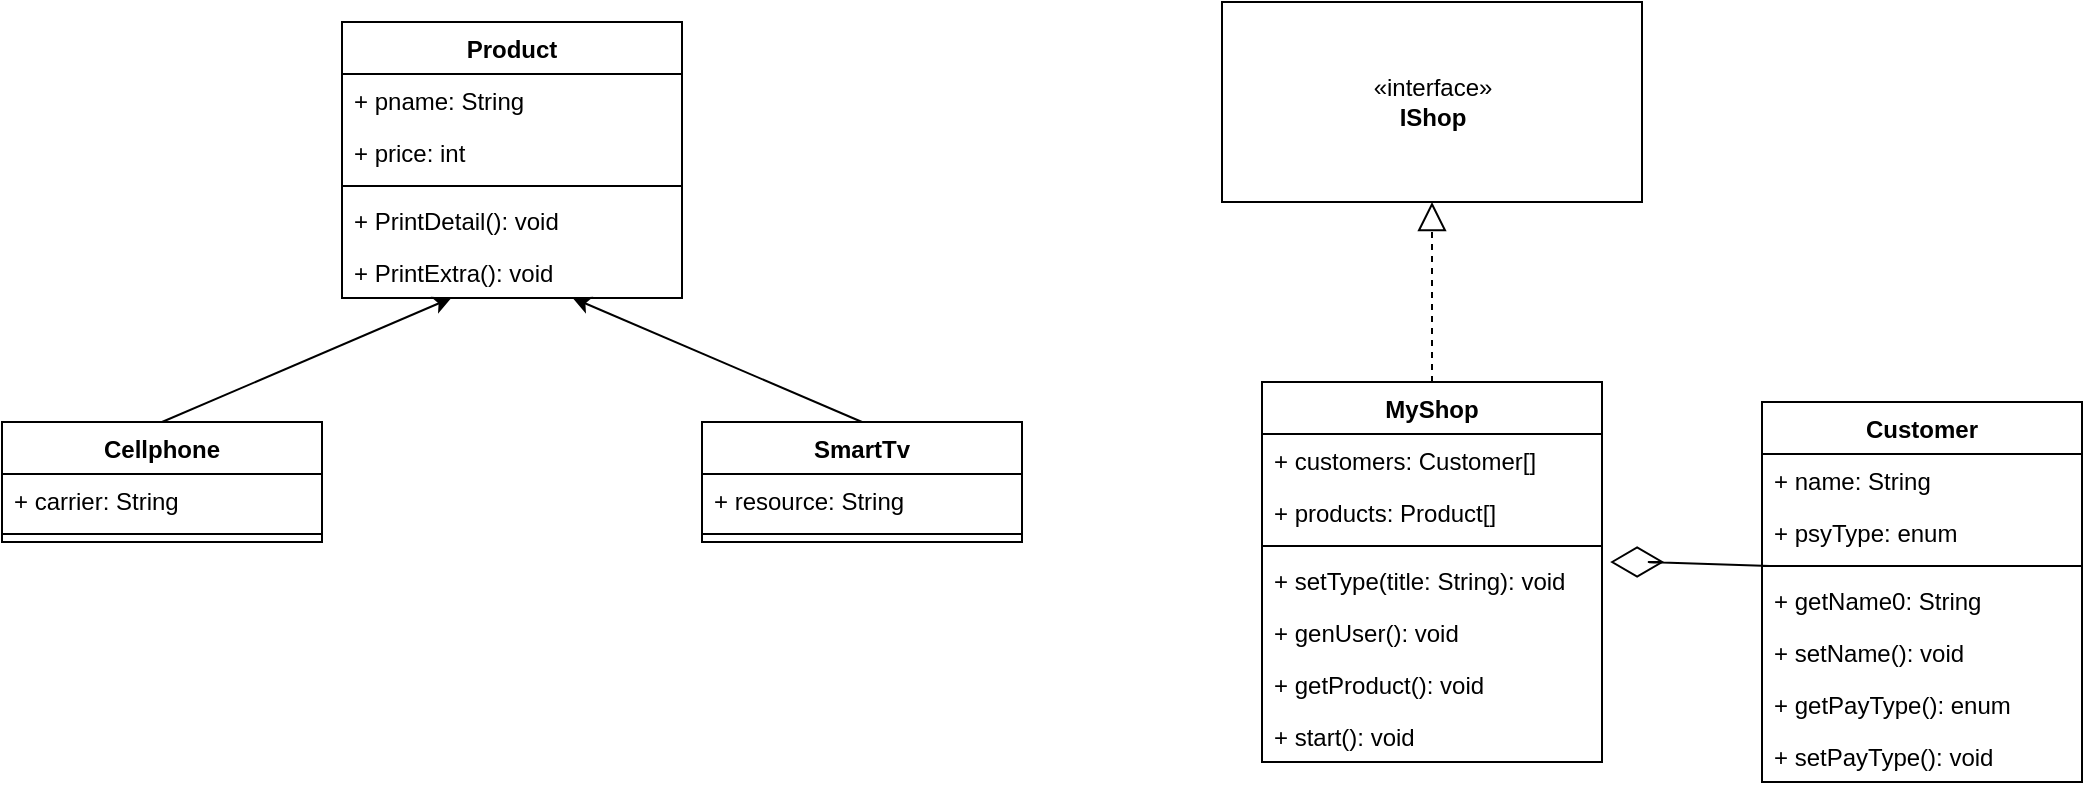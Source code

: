 <mxfile>
    <diagram id="OjbpbQgQdILIlKvJG_c6" name="Page-1">
        <mxGraphModel dx="459" dy="787" grid="1" gridSize="10" guides="1" tooltips="1" connect="1" arrows="1" fold="1" page="1" pageScale="1" pageWidth="850" pageHeight="1100" math="0" shadow="0">
            <root>
                <mxCell id="0"/>
                <mxCell id="1" parent="0"/>
                <mxCell id="2" value="Product" style="swimlane;fontStyle=1;align=center;verticalAlign=top;childLayout=stackLayout;horizontal=1;startSize=26;horizontalStack=0;resizeParent=1;resizeParentMax=0;resizeLast=0;collapsible=1;marginBottom=0;" vertex="1" parent="1">
                    <mxGeometry x="260" y="120" width="170" height="138" as="geometry"/>
                </mxCell>
                <mxCell id="170" value="+ pname: String" style="text;strokeColor=none;fillColor=none;align=left;verticalAlign=top;spacingLeft=4;spacingRight=4;overflow=hidden;rotatable=0;points=[[0,0.5],[1,0.5]];portConstraint=eastwest;" vertex="1" parent="2">
                    <mxGeometry y="26" width="170" height="26" as="geometry"/>
                </mxCell>
                <mxCell id="3" value="+ price: int" style="text;strokeColor=none;fillColor=none;align=left;verticalAlign=top;spacingLeft=4;spacingRight=4;overflow=hidden;rotatable=0;points=[[0,0.5],[1,0.5]];portConstraint=eastwest;" vertex="1" parent="2">
                    <mxGeometry y="52" width="170" height="26" as="geometry"/>
                </mxCell>
                <mxCell id="4" value="" style="line;strokeWidth=1;fillColor=none;align=left;verticalAlign=middle;spacingTop=-1;spacingLeft=3;spacingRight=3;rotatable=0;labelPosition=right;points=[];portConstraint=eastwest;strokeColor=inherit;" vertex="1" parent="2">
                    <mxGeometry y="78" width="170" height="8" as="geometry"/>
                </mxCell>
                <mxCell id="167" value="+ PrintDetail(): void" style="text;strokeColor=none;fillColor=none;align=left;verticalAlign=top;spacingLeft=4;spacingRight=4;overflow=hidden;rotatable=0;points=[[0,0.5],[1,0.5]];portConstraint=eastwest;" vertex="1" parent="2">
                    <mxGeometry y="86" width="170" height="26" as="geometry"/>
                </mxCell>
                <mxCell id="192" value="+ PrintExtra(): void" style="text;strokeColor=none;fillColor=none;align=left;verticalAlign=top;spacingLeft=4;spacingRight=4;overflow=hidden;rotatable=0;points=[[0,0.5],[1,0.5]];portConstraint=eastwest;" vertex="1" parent="2">
                    <mxGeometry y="112" width="170" height="26" as="geometry"/>
                </mxCell>
                <mxCell id="191" style="edgeStyle=none;html=1;exitX=0.5;exitY=0;exitDx=0;exitDy=0;" edge="1" parent="1" source="179" target="192">
                    <mxGeometry relative="1" as="geometry">
                        <mxPoint x="490" y="240" as="targetPoint"/>
                    </mxGeometry>
                </mxCell>
                <mxCell id="179" value="SmartTv" style="swimlane;fontStyle=1;align=center;verticalAlign=top;childLayout=stackLayout;horizontal=1;startSize=26;horizontalStack=0;resizeParent=1;resizeParentMax=0;resizeLast=0;collapsible=1;marginBottom=0;" vertex="1" parent="1">
                    <mxGeometry x="440" y="320" width="160" height="60" as="geometry"/>
                </mxCell>
                <mxCell id="180" value="+ resource: String" style="text;strokeColor=none;fillColor=none;align=left;verticalAlign=top;spacingLeft=4;spacingRight=4;overflow=hidden;rotatable=0;points=[[0,0.5],[1,0.5]];portConstraint=eastwest;" vertex="1" parent="179">
                    <mxGeometry y="26" width="160" height="26" as="geometry"/>
                </mxCell>
                <mxCell id="181" value="" style="line;strokeWidth=1;fillColor=none;align=left;verticalAlign=middle;spacingTop=-1;spacingLeft=3;spacingRight=3;rotatable=0;labelPosition=right;points=[];portConstraint=eastwest;strokeColor=inherit;" vertex="1" parent="179">
                    <mxGeometry y="52" width="160" height="8" as="geometry"/>
                </mxCell>
                <mxCell id="188" style="edgeStyle=none;html=1;exitX=0.5;exitY=0;exitDx=0;exitDy=0;" edge="1" parent="1" source="183" target="192">
                    <mxGeometry relative="1" as="geometry">
                        <mxPoint x="210" y="250" as="targetPoint"/>
                    </mxGeometry>
                </mxCell>
                <mxCell id="183" value="Cellphone" style="swimlane;fontStyle=1;align=center;verticalAlign=top;childLayout=stackLayout;horizontal=1;startSize=26;horizontalStack=0;resizeParent=1;resizeParentMax=0;resizeLast=0;collapsible=1;marginBottom=0;" vertex="1" parent="1">
                    <mxGeometry x="90" y="320" width="160" height="60" as="geometry"/>
                </mxCell>
                <mxCell id="184" value="+ carrier: String" style="text;strokeColor=none;fillColor=none;align=left;verticalAlign=top;spacingLeft=4;spacingRight=4;overflow=hidden;rotatable=0;points=[[0,0.5],[1,0.5]];portConstraint=eastwest;" vertex="1" parent="183">
                    <mxGeometry y="26" width="160" height="26" as="geometry"/>
                </mxCell>
                <mxCell id="185" value="" style="line;strokeWidth=1;fillColor=none;align=left;verticalAlign=middle;spacingTop=-1;spacingLeft=3;spacingRight=3;rotatable=0;labelPosition=right;points=[];portConstraint=eastwest;strokeColor=inherit;" vertex="1" parent="183">
                    <mxGeometry y="52" width="160" height="8" as="geometry"/>
                </mxCell>
                <mxCell id="193" value="«interface»&lt;br&gt;&lt;b&gt;IShop&lt;/b&gt;" style="html=1;" vertex="1" parent="1">
                    <mxGeometry x="700" y="110" width="210" height="100" as="geometry"/>
                </mxCell>
                <mxCell id="194" value="MyShop" style="swimlane;fontStyle=1;align=center;verticalAlign=top;childLayout=stackLayout;horizontal=1;startSize=26;horizontalStack=0;resizeParent=1;resizeParentMax=0;resizeLast=0;collapsible=1;marginBottom=0;" vertex="1" parent="1">
                    <mxGeometry x="720" y="300" width="170" height="190" as="geometry"/>
                </mxCell>
                <mxCell id="195" value="+ customers: Customer[]" style="text;strokeColor=none;fillColor=none;align=left;verticalAlign=top;spacingLeft=4;spacingRight=4;overflow=hidden;rotatable=0;points=[[0,0.5],[1,0.5]];portConstraint=eastwest;" vertex="1" parent="194">
                    <mxGeometry y="26" width="170" height="26" as="geometry"/>
                </mxCell>
                <mxCell id="213" value="+ products: Product[]" style="text;strokeColor=none;fillColor=none;align=left;verticalAlign=top;spacingLeft=4;spacingRight=4;overflow=hidden;rotatable=0;points=[[0,0.5],[1,0.5]];portConstraint=eastwest;" vertex="1" parent="194">
                    <mxGeometry y="52" width="170" height="26" as="geometry"/>
                </mxCell>
                <mxCell id="196" value="" style="line;strokeWidth=1;fillColor=none;align=left;verticalAlign=middle;spacingTop=-1;spacingLeft=3;spacingRight=3;rotatable=0;labelPosition=right;points=[];portConstraint=eastwest;strokeColor=inherit;" vertex="1" parent="194">
                    <mxGeometry y="78" width="170" height="8" as="geometry"/>
                </mxCell>
                <mxCell id="197" value="+ setType(title: String): void" style="text;strokeColor=none;fillColor=none;align=left;verticalAlign=top;spacingLeft=4;spacingRight=4;overflow=hidden;rotatable=0;points=[[0,0.5],[1,0.5]];portConstraint=eastwest;" vertex="1" parent="194">
                    <mxGeometry y="86" width="170" height="26" as="geometry"/>
                </mxCell>
                <mxCell id="201" value="+ genUser(): void" style="text;strokeColor=none;fillColor=none;align=left;verticalAlign=top;spacingLeft=4;spacingRight=4;overflow=hidden;rotatable=0;points=[[0,0.5],[1,0.5]];portConstraint=eastwest;" vertex="1" parent="194">
                    <mxGeometry y="112" width="170" height="26" as="geometry"/>
                </mxCell>
                <mxCell id="202" value="+ getProduct(): void" style="text;strokeColor=none;fillColor=none;align=left;verticalAlign=top;spacingLeft=4;spacingRight=4;overflow=hidden;rotatable=0;points=[[0,0.5],[1,0.5]];portConstraint=eastwest;" vertex="1" parent="194">
                    <mxGeometry y="138" width="170" height="26" as="geometry"/>
                </mxCell>
                <mxCell id="203" value="+ start(): void" style="text;strokeColor=none;fillColor=none;align=left;verticalAlign=top;spacingLeft=4;spacingRight=4;overflow=hidden;rotatable=0;points=[[0,0.5],[1,0.5]];portConstraint=eastwest;" vertex="1" parent="194">
                    <mxGeometry y="164" width="170" height="26" as="geometry"/>
                </mxCell>
                <mxCell id="200" value="" style="endArrow=block;dashed=1;endFill=0;endSize=12;html=1;exitX=0.5;exitY=0;exitDx=0;exitDy=0;entryX=0.5;entryY=1;entryDx=0;entryDy=0;" edge="1" parent="1" source="194" target="193">
                    <mxGeometry width="160" relative="1" as="geometry">
                        <mxPoint x="700" y="450" as="sourcePoint"/>
                        <mxPoint x="860" y="450" as="targetPoint"/>
                    </mxGeometry>
                </mxCell>
                <mxCell id="205" value="Customer" style="swimlane;fontStyle=1;align=center;verticalAlign=top;childLayout=stackLayout;horizontal=1;startSize=26;horizontalStack=0;resizeParent=1;resizeParentMax=0;resizeLast=0;collapsible=1;marginBottom=0;" vertex="1" parent="1">
                    <mxGeometry x="970" y="310" width="160" height="190" as="geometry"/>
                </mxCell>
                <mxCell id="206" value="+ name: String" style="text;strokeColor=none;fillColor=none;align=left;verticalAlign=top;spacingLeft=4;spacingRight=4;overflow=hidden;rotatable=0;points=[[0,0.5],[1,0.5]];portConstraint=eastwest;" vertex="1" parent="205">
                    <mxGeometry y="26" width="160" height="26" as="geometry"/>
                </mxCell>
                <mxCell id="209" value="+ psyType: enum" style="text;strokeColor=none;fillColor=none;align=left;verticalAlign=top;spacingLeft=4;spacingRight=4;overflow=hidden;rotatable=0;points=[[0,0.5],[1,0.5]];portConstraint=eastwest;" vertex="1" parent="205">
                    <mxGeometry y="52" width="160" height="26" as="geometry"/>
                </mxCell>
                <mxCell id="207" value="" style="line;strokeWidth=1;fillColor=none;align=left;verticalAlign=middle;spacingTop=-1;spacingLeft=3;spacingRight=3;rotatable=0;labelPosition=right;points=[];portConstraint=eastwest;strokeColor=inherit;" vertex="1" parent="205">
                    <mxGeometry y="78" width="160" height="8" as="geometry"/>
                </mxCell>
                <mxCell id="208" value="+ getName0: String" style="text;strokeColor=none;fillColor=none;align=left;verticalAlign=top;spacingLeft=4;spacingRight=4;overflow=hidden;rotatable=0;points=[[0,0.5],[1,0.5]];portConstraint=eastwest;" vertex="1" parent="205">
                    <mxGeometry y="86" width="160" height="26" as="geometry"/>
                </mxCell>
                <mxCell id="210" value="+ setName(): void" style="text;strokeColor=none;fillColor=none;align=left;verticalAlign=top;spacingLeft=4;spacingRight=4;overflow=hidden;rotatable=0;points=[[0,0.5],[1,0.5]];portConstraint=eastwest;" vertex="1" parent="205">
                    <mxGeometry y="112" width="160" height="26" as="geometry"/>
                </mxCell>
                <mxCell id="211" value="+ getPayType(): enum" style="text;strokeColor=none;fillColor=none;align=left;verticalAlign=top;spacingLeft=4;spacingRight=4;overflow=hidden;rotatable=0;points=[[0,0.5],[1,0.5]];portConstraint=eastwest;" vertex="1" parent="205">
                    <mxGeometry y="138" width="160" height="26" as="geometry"/>
                </mxCell>
                <mxCell id="212" value="+ setPayType(): void" style="text;strokeColor=none;fillColor=none;align=left;verticalAlign=top;spacingLeft=4;spacingRight=4;overflow=hidden;rotatable=0;points=[[0,0.5],[1,0.5]];portConstraint=eastwest;" vertex="1" parent="205">
                    <mxGeometry y="164" width="160" height="26" as="geometry"/>
                </mxCell>
                <mxCell id="216" value="" style="endArrow=diamondThin;endFill=0;endSize=24;html=1;exitX=0.025;exitY=-0.154;exitDx=0;exitDy=0;exitPerimeter=0;entryX=1.024;entryY=0.154;entryDx=0;entryDy=0;entryPerimeter=0;" edge="1" parent="1" source="208" target="197">
                    <mxGeometry width="160" relative="1" as="geometry">
                        <mxPoint x="860" y="290" as="sourcePoint"/>
                        <mxPoint x="1020" y="290" as="targetPoint"/>
                        <Array as="points">
                            <mxPoint x="910" y="390"/>
                        </Array>
                    </mxGeometry>
                </mxCell>
            </root>
        </mxGraphModel>
    </diagram>
</mxfile>